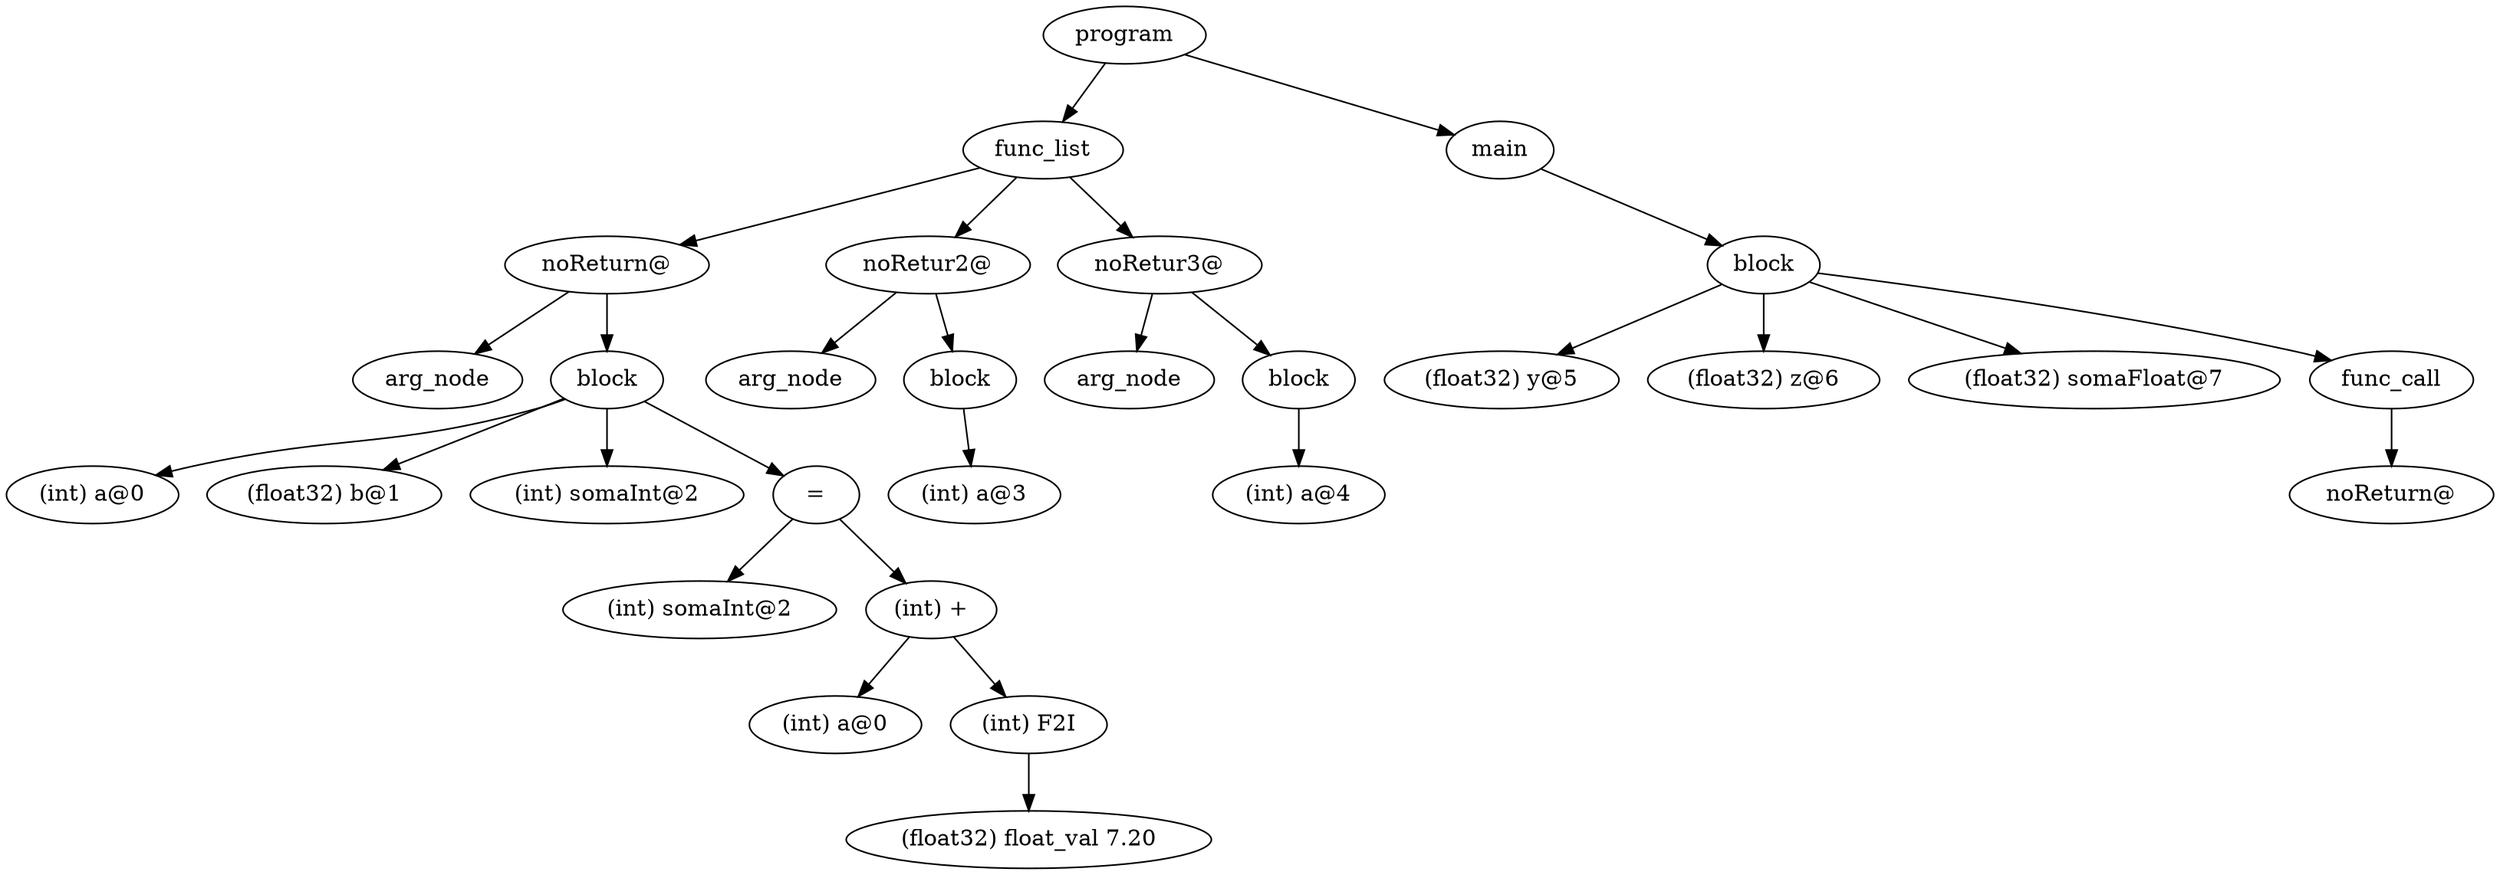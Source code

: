 digraph {
graph [ordering="out"];
node0[label="program"];
node1[label="func_list"];
node2[label="noReturn@"];
node3[label="arg_node"];
node2 -> node3;
node4[label="block"];
node5[label="(int) a@0"];
node4 -> node5;
node6[label="(float32) b@1"];
node4 -> node6;
node7[label="(int) somaInt@2"];
node4 -> node7;
node8[label="="];
node9[label="(int) somaInt@2"];
node8 -> node9;
node10[label="(int) +"];
node11[label="(int) a@0"];
node10 -> node11;
node12[label="(int) F2I"];
node13[label="(float32) float_val 7.20"];
node12 -> node13;
node10 -> node12;
node8 -> node10;
node4 -> node8;
node2 -> node4;
node1 -> node2;
node14[label="noRetur2@"];
node15[label="arg_node"];
node14 -> node15;
node16[label="block"];
node17[label="(int) a@3"];
node16 -> node17;
node14 -> node16;
node1 -> node14;
node18[label="noRetur3@"];
node19[label="arg_node"];
node18 -> node19;
node20[label="block"];
node21[label="(int) a@4"];
node20 -> node21;
node18 -> node20;
node1 -> node18;
node0 -> node1;
node22[label="main"];
node23[label="block"];
node24[label="(float32) y@5"];
node23 -> node24;
node25[label="(float32) z@6"];
node23 -> node25;
node26[label="(float32) somaFloat@7"];
node23 -> node26;
node27[label="func_call"];
node28[label="noReturn@"];
node27 -> node28;
node23 -> node27;
node22 -> node23;
node0 -> node22;
}

